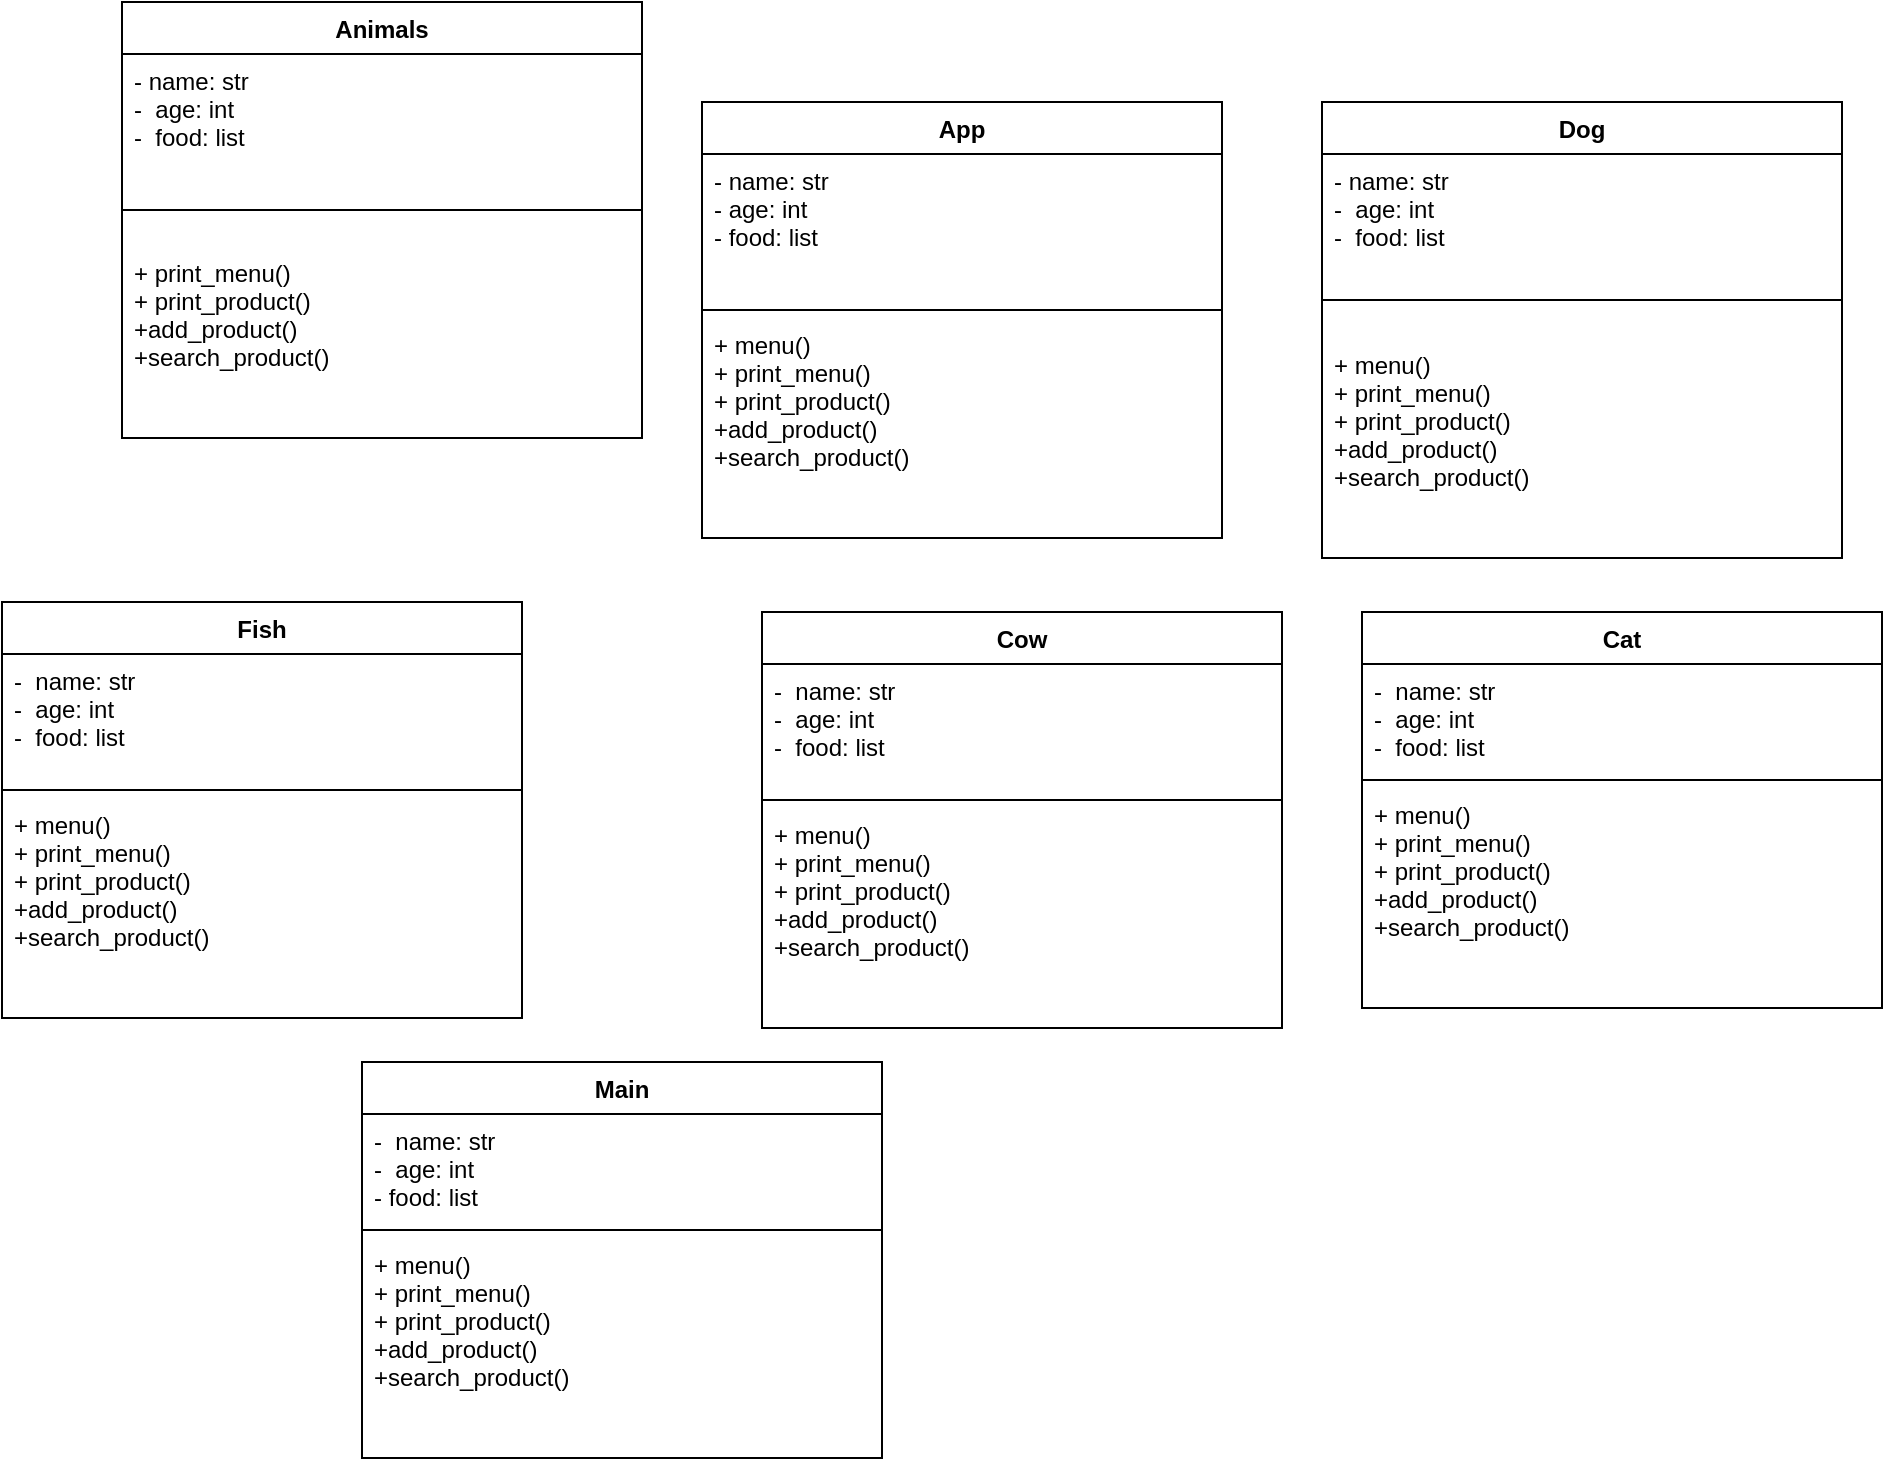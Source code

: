 <mxfile version="20.3.7" type="github">
  <diagram id="C5RBs43oDa-KdzZeNtuy" name="Page-1">
    <mxGraphModel dx="1183" dy="513" grid="1" gridSize="10" guides="1" tooltips="1" connect="1" arrows="1" fold="1" page="1" pageScale="1" pageWidth="827" pageHeight="1169" math="0" shadow="0">
      <root>
        <mxCell id="WIyWlLk6GJQsqaUBKTNV-0" />
        <mxCell id="WIyWlLk6GJQsqaUBKTNV-1" parent="WIyWlLk6GJQsqaUBKTNV-0" />
        <mxCell id="wTWxBhQJtMiUSHwC8iwK-25" value="&lt;div style=&quot;color: rgb(212, 212, 212); background-color: rgb(30, 30, 30); font-family: Menlo, Monaco, &amp;quot;Courier New&amp;quot;, monospace; line-height: 18px;&quot;&gt;&lt;br&gt;&lt;/div&gt;" style="text;html=1;align=center;verticalAlign=middle;resizable=0;points=[];autosize=1;strokeColor=none;fillColor=none;" parent="WIyWlLk6GJQsqaUBKTNV-1" vertex="1">
          <mxGeometry x="160" y="415" width="20" height="30" as="geometry" />
        </mxCell>
        <mxCell id="1HuzILqyLgFqSH06gg-U-0" value="Animals" style="swimlane;fontStyle=1;align=center;verticalAlign=top;childLayout=stackLayout;horizontal=1;startSize=26;horizontalStack=0;resizeParent=1;resizeParentMax=0;resizeLast=0;collapsible=1;marginBottom=0;" vertex="1" parent="WIyWlLk6GJQsqaUBKTNV-1">
          <mxGeometry x="220" y="140" width="260" height="218" as="geometry" />
        </mxCell>
        <mxCell id="1HuzILqyLgFqSH06gg-U-1" value="- name: str&#xa;-  age: int&#xa;-  food: list&#xa;&#xa;" style="text;strokeColor=none;fillColor=none;align=left;verticalAlign=top;spacingLeft=4;spacingRight=4;overflow=hidden;rotatable=0;points=[[0,0.5],[1,0.5]];portConstraint=eastwest;" vertex="1" parent="1HuzILqyLgFqSH06gg-U-0">
          <mxGeometry y="26" width="260" height="74" as="geometry" />
        </mxCell>
        <mxCell id="1HuzILqyLgFqSH06gg-U-2" value="" style="line;strokeWidth=1;fillColor=none;align=left;verticalAlign=middle;spacingTop=-1;spacingLeft=3;spacingRight=3;rotatable=0;labelPosition=right;points=[];portConstraint=eastwest;strokeColor=inherit;" vertex="1" parent="1HuzILqyLgFqSH06gg-U-0">
          <mxGeometry y="100" width="260" height="8" as="geometry" />
        </mxCell>
        <mxCell id="1HuzILqyLgFqSH06gg-U-3" value="&#xa;+ print_menu()&#xa;+ print_product()&#xa;+add_product()&#xa;+search_product()&#xa;" style="text;strokeColor=none;fillColor=none;align=left;verticalAlign=top;spacingLeft=4;spacingRight=4;overflow=hidden;rotatable=0;points=[[0,0.5],[1,0.5]];portConstraint=eastwest;" vertex="1" parent="1HuzILqyLgFqSH06gg-U-0">
          <mxGeometry y="108" width="260" height="110" as="geometry" />
        </mxCell>
        <mxCell id="1HuzILqyLgFqSH06gg-U-4" value="Fish" style="swimlane;fontStyle=1;align=center;verticalAlign=top;childLayout=stackLayout;horizontal=1;startSize=26;horizontalStack=0;resizeParent=1;resizeParentMax=0;resizeLast=0;collapsible=1;marginBottom=0;" vertex="1" parent="WIyWlLk6GJQsqaUBKTNV-1">
          <mxGeometry x="160" y="440" width="260" height="208" as="geometry" />
        </mxCell>
        <mxCell id="1HuzILqyLgFqSH06gg-U-5" value="-  name: str&#xa;-  age: int&#xa;-  food: list&#xa;&#xa;" style="text;strokeColor=none;fillColor=none;align=left;verticalAlign=top;spacingLeft=4;spacingRight=4;overflow=hidden;rotatable=0;points=[[0,0.5],[1,0.5]];portConstraint=eastwest;" vertex="1" parent="1HuzILqyLgFqSH06gg-U-4">
          <mxGeometry y="26" width="260" height="64" as="geometry" />
        </mxCell>
        <mxCell id="1HuzILqyLgFqSH06gg-U-6" value="" style="line;strokeWidth=1;fillColor=none;align=left;verticalAlign=middle;spacingTop=-1;spacingLeft=3;spacingRight=3;rotatable=0;labelPosition=right;points=[];portConstraint=eastwest;strokeColor=inherit;" vertex="1" parent="1HuzILqyLgFqSH06gg-U-4">
          <mxGeometry y="90" width="260" height="8" as="geometry" />
        </mxCell>
        <mxCell id="1HuzILqyLgFqSH06gg-U-7" value="+ menu()&#xa;+ print_menu()&#xa;+ print_product()&#xa;+add_product()&#xa;+search_product()&#xa;" style="text;strokeColor=none;fillColor=none;align=left;verticalAlign=top;spacingLeft=4;spacingRight=4;overflow=hidden;rotatable=0;points=[[0,0.5],[1,0.5]];portConstraint=eastwest;" vertex="1" parent="1HuzILqyLgFqSH06gg-U-4">
          <mxGeometry y="98" width="260" height="110" as="geometry" />
        </mxCell>
        <mxCell id="1HuzILqyLgFqSH06gg-U-8" value="Dog" style="swimlane;fontStyle=1;align=center;verticalAlign=top;childLayout=stackLayout;horizontal=1;startSize=26;horizontalStack=0;resizeParent=1;resizeParentMax=0;resizeLast=0;collapsible=1;marginBottom=0;" vertex="1" parent="WIyWlLk6GJQsqaUBKTNV-1">
          <mxGeometry x="820" y="190" width="260" height="228" as="geometry" />
        </mxCell>
        <mxCell id="1HuzILqyLgFqSH06gg-U-9" value="- name: str&#xa;-  age: int&#xa;-  food: list&#xa;&#xa;" style="text;strokeColor=none;fillColor=none;align=left;verticalAlign=top;spacingLeft=4;spacingRight=4;overflow=hidden;rotatable=0;points=[[0,0.5],[1,0.5]];portConstraint=eastwest;" vertex="1" parent="1HuzILqyLgFqSH06gg-U-8">
          <mxGeometry y="26" width="260" height="54" as="geometry" />
        </mxCell>
        <mxCell id="1HuzILqyLgFqSH06gg-U-10" value="" style="line;strokeWidth=1;fillColor=none;align=left;verticalAlign=middle;spacingTop=-1;spacingLeft=3;spacingRight=3;rotatable=0;labelPosition=right;points=[];portConstraint=eastwest;strokeColor=inherit;" vertex="1" parent="1HuzILqyLgFqSH06gg-U-8">
          <mxGeometry y="80" width="260" height="38" as="geometry" />
        </mxCell>
        <mxCell id="1HuzILqyLgFqSH06gg-U-11" value="+ menu()&#xa;+ print_menu()&#xa;+ print_product()&#xa;+add_product()&#xa;+search_product()&#xa;" style="text;strokeColor=none;fillColor=none;align=left;verticalAlign=top;spacingLeft=4;spacingRight=4;overflow=hidden;rotatable=0;points=[[0,0.5],[1,0.5]];portConstraint=eastwest;" vertex="1" parent="1HuzILqyLgFqSH06gg-U-8">
          <mxGeometry y="118" width="260" height="110" as="geometry" />
        </mxCell>
        <mxCell id="1HuzILqyLgFqSH06gg-U-12" value="App" style="swimlane;fontStyle=1;align=center;verticalAlign=top;childLayout=stackLayout;horizontal=1;startSize=26;horizontalStack=0;resizeParent=1;resizeParentMax=0;resizeLast=0;collapsible=1;marginBottom=0;" vertex="1" parent="WIyWlLk6GJQsqaUBKTNV-1">
          <mxGeometry x="510" y="190" width="260" height="218" as="geometry" />
        </mxCell>
        <mxCell id="1HuzILqyLgFqSH06gg-U-13" value="- name: str&#xa;- age: int&#xa;- food: list&#xa;&#xa;" style="text;strokeColor=none;fillColor=none;align=left;verticalAlign=top;spacingLeft=4;spacingRight=4;overflow=hidden;rotatable=0;points=[[0,0.5],[1,0.5]];portConstraint=eastwest;" vertex="1" parent="1HuzILqyLgFqSH06gg-U-12">
          <mxGeometry y="26" width="260" height="74" as="geometry" />
        </mxCell>
        <mxCell id="1HuzILqyLgFqSH06gg-U-14" value="" style="line;strokeWidth=1;fillColor=none;align=left;verticalAlign=middle;spacingTop=-1;spacingLeft=3;spacingRight=3;rotatable=0;labelPosition=right;points=[];portConstraint=eastwest;strokeColor=inherit;" vertex="1" parent="1HuzILqyLgFqSH06gg-U-12">
          <mxGeometry y="100" width="260" height="8" as="geometry" />
        </mxCell>
        <mxCell id="1HuzILqyLgFqSH06gg-U-15" value="+ menu()&#xa;+ print_menu()&#xa;+ print_product()&#xa;+add_product()&#xa;+search_product()&#xa;" style="text;strokeColor=none;fillColor=none;align=left;verticalAlign=top;spacingLeft=4;spacingRight=4;overflow=hidden;rotatable=0;points=[[0,0.5],[1,0.5]];portConstraint=eastwest;" vertex="1" parent="1HuzILqyLgFqSH06gg-U-12">
          <mxGeometry y="108" width="260" height="110" as="geometry" />
        </mxCell>
        <mxCell id="1HuzILqyLgFqSH06gg-U-16" value="Cow" style="swimlane;fontStyle=1;align=center;verticalAlign=top;childLayout=stackLayout;horizontal=1;startSize=26;horizontalStack=0;resizeParent=1;resizeParentMax=0;resizeLast=0;collapsible=1;marginBottom=0;" vertex="1" parent="WIyWlLk6GJQsqaUBKTNV-1">
          <mxGeometry x="540" y="445" width="260" height="208" as="geometry" />
        </mxCell>
        <mxCell id="1HuzILqyLgFqSH06gg-U-17" value="-  name: str&#xa;-  age: int&#xa;-  food: list&#xa;&#xa;" style="text;strokeColor=none;fillColor=none;align=left;verticalAlign=top;spacingLeft=4;spacingRight=4;overflow=hidden;rotatable=0;points=[[0,0.5],[1,0.5]];portConstraint=eastwest;" vertex="1" parent="1HuzILqyLgFqSH06gg-U-16">
          <mxGeometry y="26" width="260" height="64" as="geometry" />
        </mxCell>
        <mxCell id="1HuzILqyLgFqSH06gg-U-18" value="" style="line;strokeWidth=1;fillColor=none;align=left;verticalAlign=middle;spacingTop=-1;spacingLeft=3;spacingRight=3;rotatable=0;labelPosition=right;points=[];portConstraint=eastwest;strokeColor=inherit;" vertex="1" parent="1HuzILqyLgFqSH06gg-U-16">
          <mxGeometry y="90" width="260" height="8" as="geometry" />
        </mxCell>
        <mxCell id="1HuzILqyLgFqSH06gg-U-19" value="+ menu()&#xa;+ print_menu()&#xa;+ print_product()&#xa;+add_product()&#xa;+search_product()&#xa;" style="text;strokeColor=none;fillColor=none;align=left;verticalAlign=top;spacingLeft=4;spacingRight=4;overflow=hidden;rotatable=0;points=[[0,0.5],[1,0.5]];portConstraint=eastwest;" vertex="1" parent="1HuzILqyLgFqSH06gg-U-16">
          <mxGeometry y="98" width="260" height="110" as="geometry" />
        </mxCell>
        <mxCell id="1HuzILqyLgFqSH06gg-U-20" value="Cat" style="swimlane;fontStyle=1;align=center;verticalAlign=top;childLayout=stackLayout;horizontal=1;startSize=26;horizontalStack=0;resizeParent=1;resizeParentMax=0;resizeLast=0;collapsible=1;marginBottom=0;" vertex="1" parent="WIyWlLk6GJQsqaUBKTNV-1">
          <mxGeometry x="840" y="445" width="260" height="198" as="geometry" />
        </mxCell>
        <mxCell id="1HuzILqyLgFqSH06gg-U-21" value="-  name: str&#xa;-  age: int&#xa;-  food: list&#xa;&#xa;" style="text;strokeColor=none;fillColor=none;align=left;verticalAlign=top;spacingLeft=4;spacingRight=4;overflow=hidden;rotatable=0;points=[[0,0.5],[1,0.5]];portConstraint=eastwest;" vertex="1" parent="1HuzILqyLgFqSH06gg-U-20">
          <mxGeometry y="26" width="260" height="54" as="geometry" />
        </mxCell>
        <mxCell id="1HuzILqyLgFqSH06gg-U-22" value="" style="line;strokeWidth=1;fillColor=none;align=left;verticalAlign=middle;spacingTop=-1;spacingLeft=3;spacingRight=3;rotatable=0;labelPosition=right;points=[];portConstraint=eastwest;strokeColor=inherit;" vertex="1" parent="1HuzILqyLgFqSH06gg-U-20">
          <mxGeometry y="80" width="260" height="8" as="geometry" />
        </mxCell>
        <mxCell id="1HuzILqyLgFqSH06gg-U-23" value="+ menu()&#xa;+ print_menu()&#xa;+ print_product()&#xa;+add_product()&#xa;+search_product()&#xa;" style="text;strokeColor=none;fillColor=none;align=left;verticalAlign=top;spacingLeft=4;spacingRight=4;overflow=hidden;rotatable=0;points=[[0,0.5],[1,0.5]];portConstraint=eastwest;" vertex="1" parent="1HuzILqyLgFqSH06gg-U-20">
          <mxGeometry y="88" width="260" height="110" as="geometry" />
        </mxCell>
        <mxCell id="1HuzILqyLgFqSH06gg-U-24" value="Main" style="swimlane;fontStyle=1;align=center;verticalAlign=top;childLayout=stackLayout;horizontal=1;startSize=26;horizontalStack=0;resizeParent=1;resizeParentMax=0;resizeLast=0;collapsible=1;marginBottom=0;" vertex="1" parent="WIyWlLk6GJQsqaUBKTNV-1">
          <mxGeometry x="340" y="670" width="260" height="198" as="geometry" />
        </mxCell>
        <mxCell id="1HuzILqyLgFqSH06gg-U-25" value="-  name: str&#xa;-  age: int&#xa;- food: list&#xa;&#xa;" style="text;strokeColor=none;fillColor=none;align=left;verticalAlign=top;spacingLeft=4;spacingRight=4;overflow=hidden;rotatable=0;points=[[0,0.5],[1,0.5]];portConstraint=eastwest;" vertex="1" parent="1HuzILqyLgFqSH06gg-U-24">
          <mxGeometry y="26" width="260" height="54" as="geometry" />
        </mxCell>
        <mxCell id="1HuzILqyLgFqSH06gg-U-26" value="" style="line;strokeWidth=1;fillColor=none;align=left;verticalAlign=middle;spacingTop=-1;spacingLeft=3;spacingRight=3;rotatable=0;labelPosition=right;points=[];portConstraint=eastwest;strokeColor=inherit;" vertex="1" parent="1HuzILqyLgFqSH06gg-U-24">
          <mxGeometry y="80" width="260" height="8" as="geometry" />
        </mxCell>
        <mxCell id="1HuzILqyLgFqSH06gg-U-27" value="+ menu()&#xa;+ print_menu()&#xa;+ print_product()&#xa;+add_product()&#xa;+search_product()&#xa;" style="text;strokeColor=none;fillColor=none;align=left;verticalAlign=top;spacingLeft=4;spacingRight=4;overflow=hidden;rotatable=0;points=[[0,0.5],[1,0.5]];portConstraint=eastwest;" vertex="1" parent="1HuzILqyLgFqSH06gg-U-24">
          <mxGeometry y="88" width="260" height="110" as="geometry" />
        </mxCell>
      </root>
    </mxGraphModel>
  </diagram>
</mxfile>
